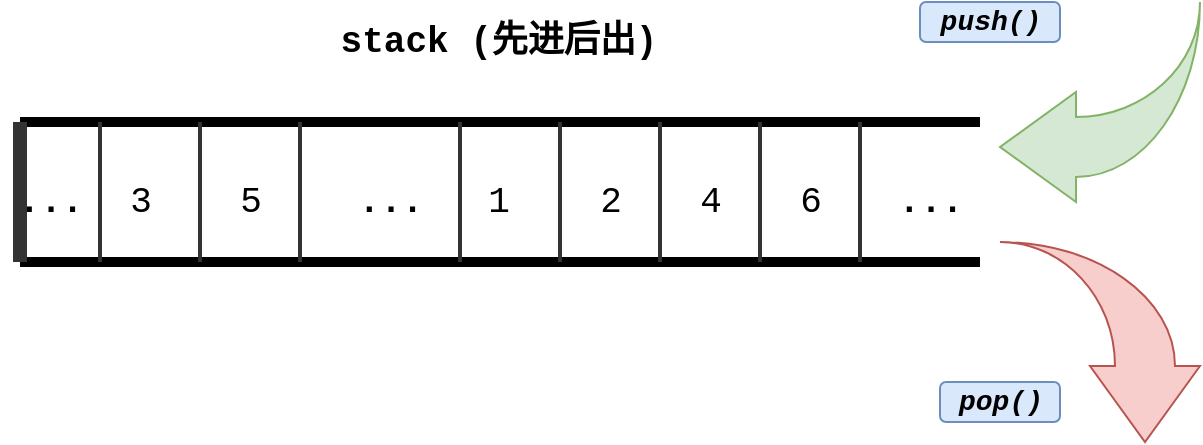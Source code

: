 <mxfile version="14.8.0" type="device"><diagram id="29K6t1o29U9dfSIRlV-H" name="第 1 页"><mxGraphModel dx="894" dy="542" grid="1" gridSize="10" guides="1" tooltips="1" connect="1" arrows="1" fold="1" page="1" pageScale="1" pageWidth="827" pageHeight="1169" math="0" shadow="0"><root><mxCell id="0"/><mxCell id="1" parent="0"/><mxCell id="rpM4dPozziQRS9JKogpu-1" value="" style="endArrow=none;html=1;strokeWidth=5;" parent="1" edge="1"><mxGeometry width="50" height="50" relative="1" as="geometry"><mxPoint x="160" y="280" as="sourcePoint"/><mxPoint x="640" y="280" as="targetPoint"/></mxGeometry></mxCell><mxCell id="rpM4dPozziQRS9JKogpu-2" value="" style="endArrow=none;html=1;strokeWidth=5;" parent="1" edge="1"><mxGeometry width="50" height="50" relative="1" as="geometry"><mxPoint x="160" y="210" as="sourcePoint"/><mxPoint x="640" y="210" as="targetPoint"/></mxGeometry></mxCell><mxCell id="rpM4dPozziQRS9JKogpu-3" value="" style="endArrow=none;html=1;strokeWidth=2;strokeColor=#333333;" parent="1" edge="1"><mxGeometry width="50" height="50" relative="1" as="geometry"><mxPoint x="200" y="280" as="sourcePoint"/><mxPoint x="200" y="210" as="targetPoint"/></mxGeometry></mxCell><mxCell id="rpM4dPozziQRS9JKogpu-4" value="" style="endArrow=none;html=1;strokeWidth=2;strokeColor=#333333;" parent="1" edge="1"><mxGeometry width="50" height="50" relative="1" as="geometry"><mxPoint x="250" y="280" as="sourcePoint"/><mxPoint x="250" y="210" as="targetPoint"/></mxGeometry></mxCell><mxCell id="rpM4dPozziQRS9JKogpu-5" value="" style="endArrow=none;html=1;strokeWidth=2;strokeColor=#333333;" parent="1" edge="1"><mxGeometry width="50" height="50" relative="1" as="geometry"><mxPoint x="300" y="280" as="sourcePoint"/><mxPoint x="300" y="210" as="targetPoint"/></mxGeometry></mxCell><mxCell id="rpM4dPozziQRS9JKogpu-6" value="" style="endArrow=none;html=1;strokeWidth=2;strokeColor=#333333;" parent="1" edge="1"><mxGeometry width="50" height="50" relative="1" as="geometry"><mxPoint x="380" y="280" as="sourcePoint"/><mxPoint x="380" y="210" as="targetPoint"/></mxGeometry></mxCell><mxCell id="rpM4dPozziQRS9JKogpu-7" value="" style="endArrow=none;html=1;strokeWidth=2;strokeColor=#333333;" parent="1" edge="1"><mxGeometry width="50" height="50" relative="1" as="geometry"><mxPoint x="430" y="280" as="sourcePoint"/><mxPoint x="430" y="210" as="targetPoint"/></mxGeometry></mxCell><mxCell id="rpM4dPozziQRS9JKogpu-8" value="" style="endArrow=none;html=1;strokeWidth=2;strokeColor=#333333;" parent="1" edge="1"><mxGeometry width="50" height="50" relative="1" as="geometry"><mxPoint x="480" y="280" as="sourcePoint"/><mxPoint x="480" y="210" as="targetPoint"/></mxGeometry></mxCell><mxCell id="rpM4dPozziQRS9JKogpu-9" value="" style="endArrow=none;html=1;strokeWidth=2;strokeColor=#333333;" parent="1" edge="1"><mxGeometry width="50" height="50" relative="1" as="geometry"><mxPoint x="530" y="280" as="sourcePoint"/><mxPoint x="530" y="210" as="targetPoint"/></mxGeometry></mxCell><mxCell id="rpM4dPozziQRS9JKogpu-10" value="&lt;font face=&quot;Courier New&quot; style=&quot;font-size: 18px&quot;&gt;&lt;b&gt;...&lt;/b&gt;&lt;/font&gt;" style="text;html=1;align=center;verticalAlign=middle;resizable=0;points=[];autosize=1;strokeColor=none;" parent="1" vertex="1"><mxGeometry x="320" y="240" width="50" height="20" as="geometry"/></mxCell><mxCell id="rpM4dPozziQRS9JKogpu-11" value="&lt;font face=&quot;Courier New&quot; style=&quot;font-size: 18px&quot;&gt;&lt;b&gt;...&lt;/b&gt;&lt;/font&gt;" style="text;html=1;align=center;verticalAlign=middle;resizable=0;points=[];autosize=1;strokeColor=none;" parent="1" vertex="1"><mxGeometry x="150" y="240" width="50" height="20" as="geometry"/></mxCell><mxCell id="rpM4dPozziQRS9JKogpu-12" value="&lt;font face=&quot;Courier New&quot; style=&quot;font-size: 18px&quot;&gt;&lt;b&gt;...&lt;/b&gt;&lt;/font&gt;" style="text;html=1;align=center;verticalAlign=middle;resizable=0;points=[];autosize=1;strokeColor=none;" parent="1" vertex="1"><mxGeometry x="590" y="240" width="50" height="20" as="geometry"/></mxCell><mxCell id="rpM4dPozziQRS9JKogpu-13" value="" style="endArrow=none;html=1;strokeWidth=2;strokeColor=#333333;" parent="1" edge="1"><mxGeometry width="50" height="50" relative="1" as="geometry"><mxPoint x="580" y="280" as="sourcePoint"/><mxPoint x="580" y="210" as="targetPoint"/></mxGeometry></mxCell><mxCell id="rpM4dPozziQRS9JKogpu-14" value="&lt;font style=&quot;font-size: 18px&quot; face=&quot;Courier New&quot;&gt;3&lt;/font&gt;" style="text;html=1;align=center;verticalAlign=middle;resizable=0;points=[];autosize=1;strokeColor=none;" parent="1" vertex="1"><mxGeometry x="205" y="240" width="30" height="20" as="geometry"/></mxCell><mxCell id="rpM4dPozziQRS9JKogpu-15" value="&lt;font style=&quot;font-size: 18px&quot; face=&quot;Courier New&quot;&gt;5&lt;/font&gt;" style="text;html=1;align=center;verticalAlign=middle;resizable=0;points=[];autosize=1;strokeColor=none;" parent="1" vertex="1"><mxGeometry x="260" y="240" width="30" height="20" as="geometry"/></mxCell><mxCell id="rpM4dPozziQRS9JKogpu-16" value="&lt;font style=&quot;font-size: 18px&quot; face=&quot;Courier New&quot;&gt;1&lt;/font&gt;" style="text;html=1;align=center;verticalAlign=middle;resizable=0;points=[];autosize=1;strokeColor=none;" parent="1" vertex="1"><mxGeometry x="384" y="240" width="30" height="20" as="geometry"/></mxCell><mxCell id="rpM4dPozziQRS9JKogpu-17" value="&lt;font style=&quot;font-size: 18px&quot; face=&quot;Courier New&quot;&gt;2&lt;/font&gt;" style="text;html=1;align=center;verticalAlign=middle;resizable=0;points=[];autosize=1;strokeColor=none;" parent="1" vertex="1"><mxGeometry x="440" y="240" width="30" height="20" as="geometry"/></mxCell><mxCell id="rpM4dPozziQRS9JKogpu-18" value="&lt;font style=&quot;font-size: 18px&quot; face=&quot;Courier New&quot;&gt;4&lt;/font&gt;" style="text;html=1;align=center;verticalAlign=middle;resizable=0;points=[];autosize=1;strokeColor=none;" parent="1" vertex="1"><mxGeometry x="490" y="240" width="30" height="20" as="geometry"/></mxCell><mxCell id="rpM4dPozziQRS9JKogpu-19" value="&lt;font style=&quot;font-size: 18px&quot; face=&quot;Courier New&quot;&gt;6&lt;/font&gt;" style="text;html=1;align=center;verticalAlign=middle;resizable=0;points=[];autosize=1;strokeColor=none;" parent="1" vertex="1"><mxGeometry x="540" y="240" width="30" height="20" as="geometry"/></mxCell><mxCell id="rpM4dPozziQRS9JKogpu-20" value="&lt;font style=&quot;font-size: 18px&quot; face=&quot;Courier New&quot;&gt;&lt;b&gt;stack (先进后出)&lt;/b&gt;&lt;/font&gt;" style="text;html=1;align=center;verticalAlign=middle;resizable=0;points=[];autosize=1;strokeColor=none;" parent="1" vertex="1"><mxGeometry x="314" y="160" width="170" height="20" as="geometry"/></mxCell><mxCell id="rpM4dPozziQRS9JKogpu-25" value="" style="html=1;shadow=0;dashed=0;align=center;verticalAlign=middle;shape=mxgraph.arrows2.jumpInArrow;dy=15;dx=38;arrowHead=55;comic=0;flipH=0;rotation=-180;fillColor=#d5e8d4;strokeColor=#82b366;" parent="1" vertex="1"><mxGeometry x="650" y="150" width="100" height="100" as="geometry"/></mxCell><mxCell id="rpM4dPozziQRS9JKogpu-26" value="" style="html=1;shadow=0;dashed=0;align=center;verticalAlign=middle;shape=mxgraph.arrows2.jumpInArrow;dy=15;dx=38;arrowHead=55;comic=0;flipH=0;rotation=90;fillColor=#f8cecc;strokeColor=#b85450;" parent="1" vertex="1"><mxGeometry x="650" y="270" width="100" height="100" as="geometry"/></mxCell><mxCell id="rpM4dPozziQRS9JKogpu-31" value="&lt;b&gt;&lt;i&gt;&lt;font face=&quot;Courier New&quot; style=&quot;font-size: 14px&quot;&gt;pop()&lt;/font&gt;&lt;/i&gt;&lt;/b&gt;" style="text;html=1;align=center;verticalAlign=middle;resizable=0;points=[];autosize=1;strokeColor=#6c8ebf;fillColor=#dae8fc;rounded=1;" parent="1" vertex="1"><mxGeometry x="620" y="340" width="60" height="20" as="geometry"/></mxCell><mxCell id="rpM4dPozziQRS9JKogpu-33" value="&lt;b&gt;&lt;i&gt;&lt;font face=&quot;Courier New&quot; style=&quot;font-size: 14px&quot;&gt;push()&lt;/font&gt;&lt;/i&gt;&lt;/b&gt;" style="text;html=1;align=center;verticalAlign=middle;resizable=0;points=[];autosize=1;strokeColor=#6c8ebf;fillColor=#dae8fc;rounded=1;" parent="1" vertex="1"><mxGeometry x="610" y="150" width="70" height="20" as="geometry"/></mxCell><mxCell id="BrpJKtUePbQKBxnXhISb-2" value="" style="endArrow=none;html=1;strokeWidth=7;strokeColor=#333333;" edge="1" parent="1"><mxGeometry width="50" height="50" relative="1" as="geometry"><mxPoint x="160" y="280" as="sourcePoint"/><mxPoint x="160" y="210" as="targetPoint"/></mxGeometry></mxCell></root></mxGraphModel></diagram></mxfile>